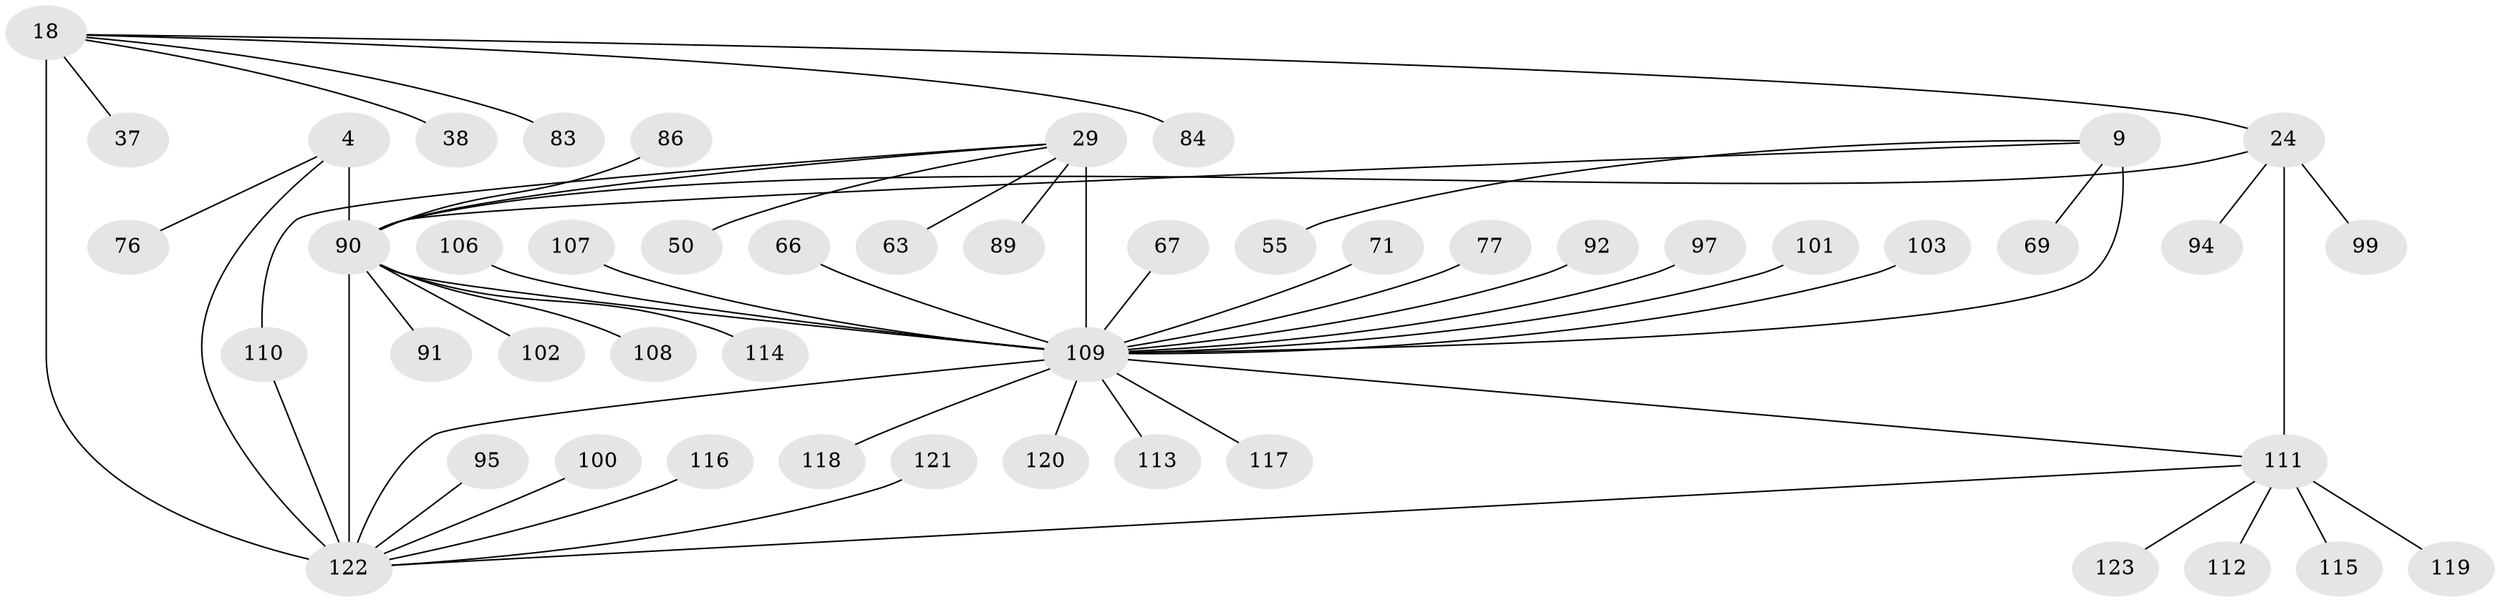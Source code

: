 // original degree distribution, {10: 0.04065040650406504, 6: 0.024390243902439025, 8: 0.06504065040650407, 12: 0.016260162601626018, 7: 0.032520325203252036, 11: 0.016260162601626018, 9: 0.04065040650406504, 5: 0.008130081300813009, 2: 0.18699186991869918, 1: 0.5284552845528455, 3: 0.024390243902439025, 4: 0.016260162601626018}
// Generated by graph-tools (version 1.1) at 2025/57/03/04/25 21:57:43]
// undirected, 49 vertices, 56 edges
graph export_dot {
graph [start="1"]
  node [color=gray90,style=filled];
  4 [super="+2"];
  9 [super="+7"];
  18 [super="+14"];
  24 [super="+21"];
  29 [super="+27"];
  37;
  38;
  50;
  55;
  63;
  66;
  67;
  69;
  71;
  76;
  77 [super="+72"];
  83;
  84 [super="+40+53"];
  86 [super="+54+61"];
  89;
  90 [super="+81+3+85+59+74+33+58+68+79"];
  91;
  92 [super="+39"];
  94;
  95 [super="+93"];
  97;
  99;
  100;
  101;
  102;
  103;
  106;
  107;
  108 [super="+80"];
  109 [super="+12+87+10+82+56+60+62+88+65"];
  110;
  111 [super="+42+105"];
  112;
  113 [super="+104"];
  114;
  115 [super="+36"];
  116;
  117 [super="+31"];
  118;
  119;
  120 [super="+35"];
  121;
  122 [super="+49+47+64+75"];
  123;
  4 -- 76;
  4 -- 90 [weight=8];
  4 -- 122;
  9 -- 55;
  9 -- 69;
  9 -- 90 [weight=2];
  9 -- 109 [weight=8];
  18 -- 38;
  18 -- 37;
  18 -- 83;
  18 -- 24;
  18 -- 84;
  18 -- 122 [weight=8];
  24 -- 99;
  24 -- 94;
  24 -- 90;
  24 -- 111 [weight=9];
  29 -- 63;
  29 -- 89;
  29 -- 109 [weight=9];
  29 -- 50;
  29 -- 110;
  29 -- 90 [weight=2];
  66 -- 109;
  67 -- 109;
  71 -- 109;
  77 -- 109;
  86 -- 90;
  90 -- 102;
  90 -- 91;
  90 -- 108;
  90 -- 114;
  90 -- 122 [weight=2];
  90 -- 109 [weight=4];
  92 -- 109;
  95 -- 122;
  97 -- 109;
  100 -- 122;
  101 -- 109;
  103 -- 109;
  106 -- 109;
  107 -- 109;
  109 -- 113;
  109 -- 117;
  109 -- 118;
  109 -- 120;
  109 -- 122 [weight=5];
  109 -- 111 [weight=2];
  110 -- 122;
  111 -- 112;
  111 -- 115;
  111 -- 119;
  111 -- 122;
  111 -- 123;
  116 -- 122;
  121 -- 122;
}
